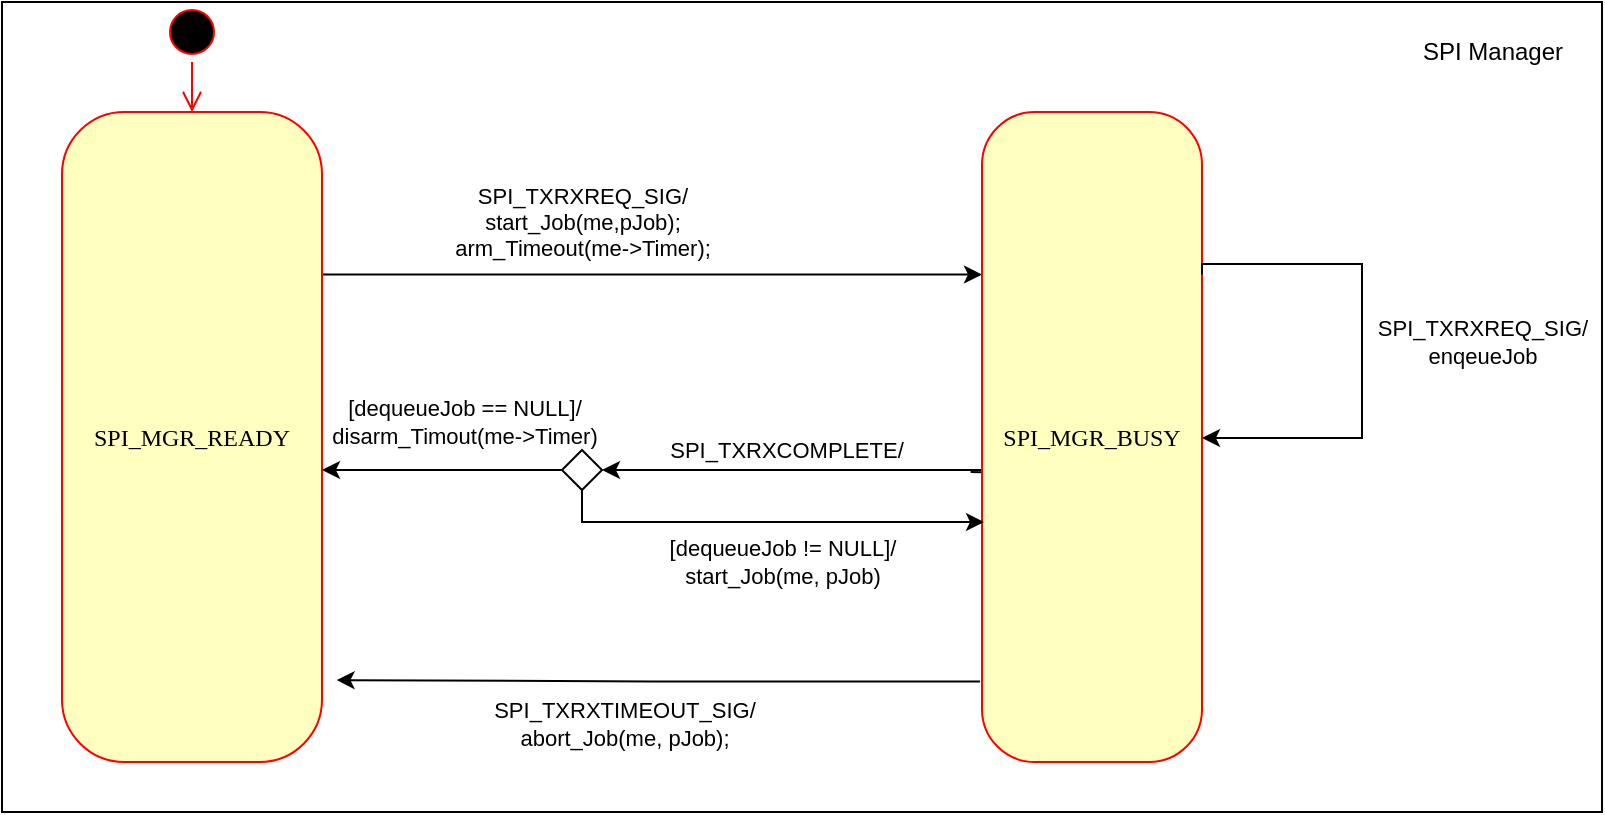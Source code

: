 <mxfile version="22.0.0" type="device">
  <diagram name="Page-1" id="58cdce13-f638-feb5-8d6f-7d28b1aa9fa0">
    <mxGraphModel dx="1369" dy="1228" grid="1" gridSize="10" guides="1" tooltips="1" connect="1" arrows="1" fold="1" page="1" pageScale="1" pageWidth="1100" pageHeight="850" background="none" math="0" shadow="0">
      <root>
        <mxCell id="0" />
        <mxCell id="1" parent="0" />
        <mxCell id="Dx7DNnBYfUd3eUA3id7O-1" value="" style="rounded=0;whiteSpace=wrap;html=1;" vertex="1" parent="1">
          <mxGeometry width="800" height="405" as="geometry" />
        </mxCell>
        <mxCell id="382b91b5511bd0f7-1" value="" style="ellipse;html=1;shape=startState;fillColor=#000000;strokeColor=#ff0000;rounded=1;shadow=0;comic=0;labelBackgroundColor=none;fontFamily=Verdana;fontSize=12;fontColor=#000000;align=center;direction=south;" parent="1" vertex="1">
          <mxGeometry x="80" width="30" height="30" as="geometry" />
        </mxCell>
        <mxCell id="NdQ2AbgzXxhhuxZJ8PZd-6" style="edgeStyle=orthogonalEdgeStyle;rounded=0;orthogonalLoop=1;jettySize=auto;html=1;exitX=1;exitY=0.25;exitDx=0;exitDy=0;entryX=0;entryY=0.25;entryDx=0;entryDy=0;" parent="1" source="382b91b5511bd0f7-6" target="NdQ2AbgzXxhhuxZJ8PZd-5" edge="1">
          <mxGeometry relative="1" as="geometry" />
        </mxCell>
        <mxCell id="NdQ2AbgzXxhhuxZJ8PZd-21" value="&lt;p style=&quot;border-color: var(--border-color); font-family: Consolas; font-size: 13.333px; background-color: rgb(232, 242, 254); margin: 0px;&quot;&gt;&lt;br&gt;&lt;/p&gt;" style="edgeLabel;html=1;align=center;verticalAlign=middle;resizable=0;points=[];" parent="NdQ2AbgzXxhhuxZJ8PZd-6" vertex="1" connectable="0">
          <mxGeometry x="-0.126" y="-1" relative="1" as="geometry">
            <mxPoint x="10" y="-32" as="offset" />
          </mxGeometry>
        </mxCell>
        <mxCell id="NdQ2AbgzXxhhuxZJ8PZd-24" value="SPI_TXRXREQ_SIG/&lt;br&gt;start_Job(me,pJob);&lt;br&gt;arm_Timeout(me-&amp;gt;Timer);" style="edgeLabel;html=1;align=center;verticalAlign=middle;resizable=0;points=[];" parent="NdQ2AbgzXxhhuxZJ8PZd-6" vertex="1" connectable="0">
          <mxGeometry x="0.015" y="-2" relative="1" as="geometry">
            <mxPoint x="-38" y="-28" as="offset" />
          </mxGeometry>
        </mxCell>
        <mxCell id="382b91b5511bd0f7-6" value="SPI_MGR_READY" style="rounded=1;whiteSpace=wrap;html=1;arcSize=24;fillColor=#ffffc0;strokeColor=#ff0000;shadow=0;comic=0;labelBackgroundColor=none;fontFamily=Verdana;fontSize=12;fontColor=#000000;align=center;" parent="1" vertex="1">
          <mxGeometry x="30" y="55" width="130" height="325" as="geometry" />
        </mxCell>
        <mxCell id="2a3bc250acf0617d-9" style="edgeStyle=orthogonalEdgeStyle;html=1;labelBackgroundColor=none;endArrow=open;endSize=8;strokeColor=#ff0000;fontFamily=Verdana;fontSize=12;align=left;" parent="1" source="382b91b5511bd0f7-1" target="382b91b5511bd0f7-6" edge="1">
          <mxGeometry relative="1" as="geometry" />
        </mxCell>
        <mxCell id="NdQ2AbgzXxhhuxZJ8PZd-14" style="edgeStyle=orthogonalEdgeStyle;rounded=0;orthogonalLoop=1;jettySize=auto;html=1;exitX=0;exitY=0.5;exitDx=0;exitDy=0;" parent="1" source="NdQ2AbgzXxhhuxZJ8PZd-2" edge="1">
          <mxGeometry relative="1" as="geometry">
            <mxPoint x="160" y="234" as="targetPoint" />
            <Array as="points">
              <mxPoint x="160" y="234" />
            </Array>
          </mxGeometry>
        </mxCell>
        <mxCell id="NdQ2AbgzXxhhuxZJ8PZd-20" value="[dequeueJob == NULL]/&lt;br&gt;disarm_Timout(me-&amp;gt;Timer)" style="edgeLabel;html=1;align=center;verticalAlign=middle;resizable=0;points=[];" parent="NdQ2AbgzXxhhuxZJ8PZd-14" vertex="1" connectable="0">
          <mxGeometry x="0.159" y="1" relative="1" as="geometry">
            <mxPoint x="20" y="-25" as="offset" />
          </mxGeometry>
        </mxCell>
        <mxCell id="NdQ2AbgzXxhhuxZJ8PZd-2" value="" style="rhombus;whiteSpace=wrap;html=1;" parent="1" vertex="1">
          <mxGeometry x="280" y="224" width="20" height="20" as="geometry" />
        </mxCell>
        <mxCell id="NdQ2AbgzXxhhuxZJ8PZd-13" style="edgeStyle=orthogonalEdgeStyle;rounded=0;orthogonalLoop=1;jettySize=auto;html=1;exitX=-0.052;exitY=0.554;exitDx=0;exitDy=0;entryX=1;entryY=0.5;entryDx=0;entryDy=0;exitPerimeter=0;" parent="1" source="NdQ2AbgzXxhhuxZJ8PZd-5" target="NdQ2AbgzXxhhuxZJ8PZd-2" edge="1">
          <mxGeometry relative="1" as="geometry">
            <Array as="points">
              <mxPoint x="490" y="235" />
              <mxPoint x="490" y="234" />
            </Array>
          </mxGeometry>
        </mxCell>
        <mxCell id="NdQ2AbgzXxhhuxZJ8PZd-18" value="SPI_TXRXCOMPLETE/" style="edgeLabel;html=1;align=center;verticalAlign=middle;resizable=0;points=[];" parent="NdQ2AbgzXxhhuxZJ8PZd-13" vertex="1" connectable="0">
          <mxGeometry x="0.065" y="1" relative="1" as="geometry">
            <mxPoint y="-11" as="offset" />
          </mxGeometry>
        </mxCell>
        <mxCell id="NdQ2AbgzXxhhuxZJ8PZd-5" value="SPI_MGR_BUSY" style="rounded=1;whiteSpace=wrap;html=1;arcSize=24;fillColor=#ffffc0;strokeColor=#ff0000;shadow=0;comic=0;labelBackgroundColor=none;fontFamily=Verdana;fontSize=12;fontColor=#000000;align=center;" parent="1" vertex="1">
          <mxGeometry x="490" y="55" width="110" height="325" as="geometry" />
        </mxCell>
        <mxCell id="NdQ2AbgzXxhhuxZJ8PZd-9" style="edgeStyle=orthogonalEdgeStyle;rounded=0;orthogonalLoop=1;jettySize=auto;html=1;exitX=1;exitY=0.25;exitDx=0;exitDy=0;entryX=1;entryY=0.5;entryDx=0;entryDy=0;" parent="1" source="NdQ2AbgzXxhhuxZJ8PZd-5" target="NdQ2AbgzXxhhuxZJ8PZd-5" edge="1">
          <mxGeometry relative="1" as="geometry">
            <mxPoint x="570" y="160" as="targetPoint" />
            <Array as="points">
              <mxPoint x="600" y="131" />
              <mxPoint x="680" y="131" />
              <mxPoint x="680" y="218" />
              <mxPoint x="600" y="218" />
            </Array>
          </mxGeometry>
        </mxCell>
        <mxCell id="NdQ2AbgzXxhhuxZJ8PZd-10" value="SPI_TXRXREQ_SIG/&lt;br&gt;enqeueJob" style="edgeLabel;html=1;align=center;verticalAlign=middle;resizable=0;points=[];" parent="NdQ2AbgzXxhhuxZJ8PZd-9" vertex="1" connectable="0">
          <mxGeometry x="0.349" y="2" relative="1" as="geometry">
            <mxPoint x="58" y="-47" as="offset" />
          </mxGeometry>
        </mxCell>
        <mxCell id="NdQ2AbgzXxhhuxZJ8PZd-22" style="edgeStyle=orthogonalEdgeStyle;rounded=0;orthogonalLoop=1;jettySize=auto;html=1;exitX=0.5;exitY=1;exitDx=0;exitDy=0;" parent="1" source="NdQ2AbgzXxhhuxZJ8PZd-2" edge="1">
          <mxGeometry relative="1" as="geometry">
            <mxPoint x="491" y="260" as="targetPoint" />
            <Array as="points">
              <mxPoint x="290" y="260" />
            </Array>
          </mxGeometry>
        </mxCell>
        <mxCell id="NdQ2AbgzXxhhuxZJ8PZd-23" value="[dequeueJob != NULL]/&lt;br&gt;start_Job(me, pJob)" style="edgeLabel;html=1;align=center;verticalAlign=middle;resizable=0;points=[];" parent="NdQ2AbgzXxhhuxZJ8PZd-22" vertex="1" connectable="0">
          <mxGeometry x="-0.16" y="1" relative="1" as="geometry">
            <mxPoint x="25" y="21" as="offset" />
          </mxGeometry>
        </mxCell>
        <mxCell id="NdQ2AbgzXxhhuxZJ8PZd-28" style="edgeStyle=orthogonalEdgeStyle;rounded=0;orthogonalLoop=1;jettySize=auto;html=1;exitX=-0.009;exitY=0.876;exitDx=0;exitDy=0;entryX=1.056;entryY=0.874;entryDx=0;entryDy=0;exitPerimeter=0;entryPerimeter=0;" parent="1" source="NdQ2AbgzXxhhuxZJ8PZd-5" target="382b91b5511bd0f7-6" edge="1">
          <mxGeometry relative="1" as="geometry">
            <mxPoint x="180" y="450" as="sourcePoint" />
            <mxPoint x="510" y="450" as="targetPoint" />
          </mxGeometry>
        </mxCell>
        <mxCell id="NdQ2AbgzXxhhuxZJ8PZd-29" value="&lt;p style=&quot;border-color: var(--border-color); font-family: Consolas; font-size: 13.333px; background-color: rgb(232, 242, 254); margin: 0px;&quot;&gt;&lt;br&gt;&lt;/p&gt;" style="edgeLabel;html=1;align=center;verticalAlign=middle;resizable=0;points=[];" parent="NdQ2AbgzXxhhuxZJ8PZd-28" vertex="1" connectable="0">
          <mxGeometry x="-0.126" y="-1" relative="1" as="geometry">
            <mxPoint x="10" y="-32" as="offset" />
          </mxGeometry>
        </mxCell>
        <mxCell id="NdQ2AbgzXxhhuxZJ8PZd-30" value="SPI_TXRXTIMEOUT_SIG/&lt;br&gt;abort_Job(me, pJob);" style="edgeLabel;html=1;align=center;verticalAlign=middle;resizable=0;points=[];" parent="NdQ2AbgzXxhhuxZJ8PZd-28" vertex="1" connectable="0">
          <mxGeometry x="0.015" y="-2" relative="1" as="geometry">
            <mxPoint x="-15" y="23" as="offset" />
          </mxGeometry>
        </mxCell>
        <mxCell id="Dx7DNnBYfUd3eUA3id7O-2" value="SPI Manager" style="text;html=1;align=center;verticalAlign=middle;resizable=0;points=[];autosize=1;strokeColor=none;fillColor=none;" vertex="1" parent="1">
          <mxGeometry x="700" y="10" width="90" height="30" as="geometry" />
        </mxCell>
      </root>
    </mxGraphModel>
  </diagram>
</mxfile>
